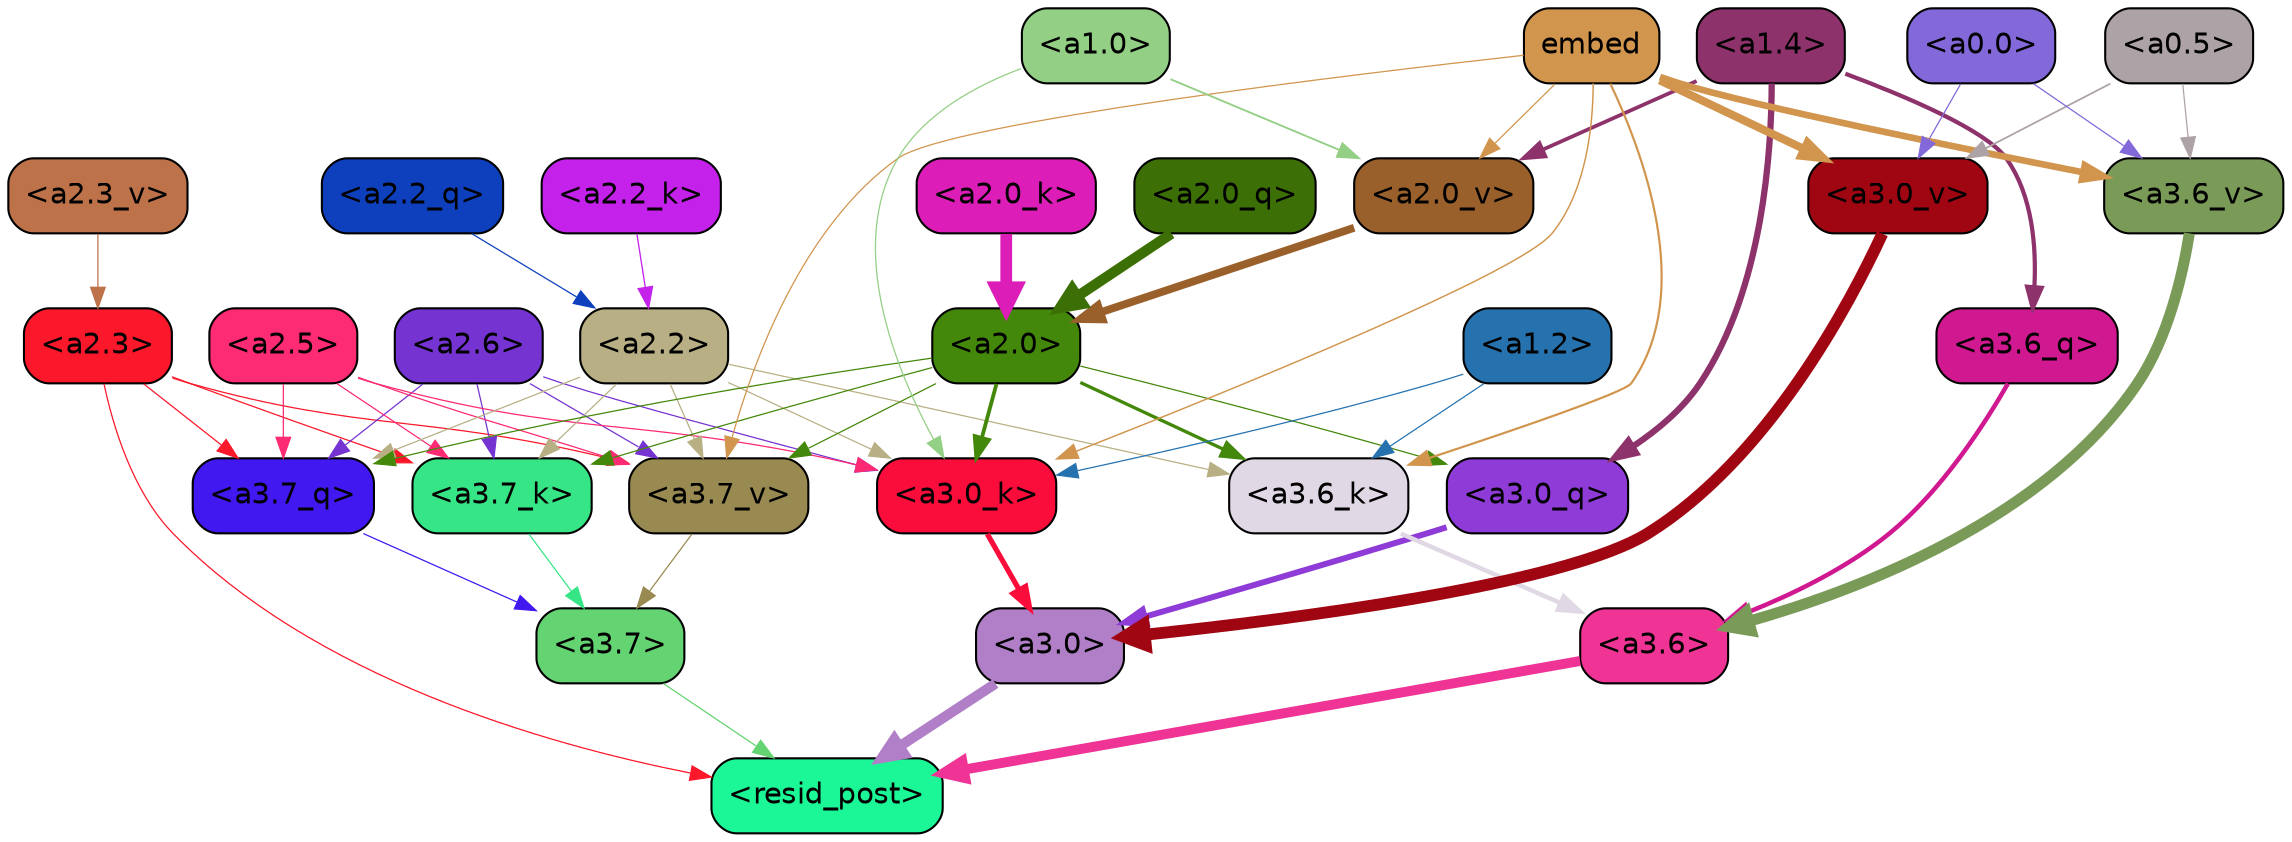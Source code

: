 strict digraph "" {
	graph [bgcolor=transparent,
		layout=dot,
		overlap=false,
		splines=true
	];
	"<a3.7>"	[color=black,
		fillcolor="#64d372",
		fontname=Helvetica,
		shape=box,
		style="filled, rounded"];
	"<resid_post>"	[color=black,
		fillcolor="#1bf796",
		fontname=Helvetica,
		shape=box,
		style="filled, rounded"];
	"<a3.7>" -> "<resid_post>"	[color="#64d372",
		penwidth=0.6];
	"<a3.6>"	[color=black,
		fillcolor="#ef3496",
		fontname=Helvetica,
		shape=box,
		style="filled, rounded"];
	"<a3.6>" -> "<resid_post>"	[color="#ef3496",
		penwidth=4.751592040061951];
	"<a3.0>"	[color=black,
		fillcolor="#b07fc7",
		fontname=Helvetica,
		shape=box,
		style="filled, rounded"];
	"<a3.0>" -> "<resid_post>"	[color="#b07fc7",
		penwidth=4.904066681861877];
	"<a2.3>"	[color=black,
		fillcolor="#fa182a",
		fontname=Helvetica,
		shape=box,
		style="filled, rounded"];
	"<a2.3>" -> "<resid_post>"	[color="#fa182a",
		penwidth=0.6];
	"<a3.7_q>"	[color=black,
		fillcolor="#4118f0",
		fontname=Helvetica,
		shape=box,
		style="filled, rounded"];
	"<a2.3>" -> "<a3.7_q>"	[color="#fa182a",
		penwidth=0.6];
	"<a3.7_k>"	[color=black,
		fillcolor="#36e686",
		fontname=Helvetica,
		shape=box,
		style="filled, rounded"];
	"<a2.3>" -> "<a3.7_k>"	[color="#fa182a",
		penwidth=0.6];
	"<a3.7_v>"	[color=black,
		fillcolor="#998a51",
		fontname=Helvetica,
		shape=box,
		style="filled, rounded"];
	"<a2.3>" -> "<a3.7_v>"	[color="#fa182a",
		penwidth=0.6];
	"<a3.7_q>" -> "<a3.7>"	[color="#4118f0",
		penwidth=0.6];
	"<a3.6_q>"	[color=black,
		fillcolor="#d01991",
		fontname=Helvetica,
		shape=box,
		style="filled, rounded"];
	"<a3.6_q>" -> "<a3.6>"	[color="#d01991",
		penwidth=2.160832464694977];
	"<a3.0_q>"	[color=black,
		fillcolor="#8e3bd7",
		fontname=Helvetica,
		shape=box,
		style="filled, rounded"];
	"<a3.0_q>" -> "<a3.0>"	[color="#8e3bd7",
		penwidth=2.870753765106201];
	"<a3.7_k>" -> "<a3.7>"	[color="#36e686",
		penwidth=0.6];
	"<a3.6_k>"	[color=black,
		fillcolor="#e1d8e6",
		fontname=Helvetica,
		shape=box,
		style="filled, rounded"];
	"<a3.6_k>" -> "<a3.6>"	[color="#e1d8e6",
		penwidth=2.13908451795578];
	"<a3.0_k>"	[color=black,
		fillcolor="#fa0c3b",
		fontname=Helvetica,
		shape=box,
		style="filled, rounded"];
	"<a3.0_k>" -> "<a3.0>"	[color="#fa0c3b",
		penwidth=2.520303964614868];
	"<a3.7_v>" -> "<a3.7>"	[color="#998a51",
		penwidth=0.6];
	"<a3.6_v>"	[color=black,
		fillcolor="#7a9a57",
		fontname=Helvetica,
		shape=box,
		style="filled, rounded"];
	"<a3.6_v>" -> "<a3.6>"	[color="#7a9a57",
		penwidth=5.297133803367615];
	"<a3.0_v>"	[color=black,
		fillcolor="#a00611",
		fontname=Helvetica,
		shape=box,
		style="filled, rounded"];
	"<a3.0_v>" -> "<a3.0>"	[color="#a00611",
		penwidth=5.680712580680847];
	"<a2.6>"	[color=black,
		fillcolor="#7533d1",
		fontname=Helvetica,
		shape=box,
		style="filled, rounded"];
	"<a2.6>" -> "<a3.7_q>"	[color="#7533d1",
		penwidth=0.6];
	"<a2.6>" -> "<a3.7_k>"	[color="#7533d1",
		penwidth=0.6];
	"<a2.6>" -> "<a3.0_k>"	[color="#7533d1",
		penwidth=0.6];
	"<a2.6>" -> "<a3.7_v>"	[color="#7533d1",
		penwidth=0.6];
	"<a2.5>"	[color=black,
		fillcolor="#fd2a74",
		fontname=Helvetica,
		shape=box,
		style="filled, rounded"];
	"<a2.5>" -> "<a3.7_q>"	[color="#fd2a74",
		penwidth=0.6];
	"<a2.5>" -> "<a3.7_k>"	[color="#fd2a74",
		penwidth=0.6];
	"<a2.5>" -> "<a3.0_k>"	[color="#fd2a74",
		penwidth=0.6];
	"<a2.5>" -> "<a3.7_v>"	[color="#fd2a74",
		penwidth=0.6];
	"<a2.2>"	[color=black,
		fillcolor="#b8b084",
		fontname=Helvetica,
		shape=box,
		style="filled, rounded"];
	"<a2.2>" -> "<a3.7_q>"	[color="#b8b084",
		penwidth=0.6];
	"<a2.2>" -> "<a3.7_k>"	[color="#b8b084",
		penwidth=0.6];
	"<a2.2>" -> "<a3.6_k>"	[color="#b8b084",
		penwidth=0.6];
	"<a2.2>" -> "<a3.0_k>"	[color="#b8b084",
		penwidth=0.6];
	"<a2.2>" -> "<a3.7_v>"	[color="#b8b084",
		penwidth=0.6];
	"<a2.0>"	[color=black,
		fillcolor="#44880b",
		fontname=Helvetica,
		shape=box,
		style="filled, rounded"];
	"<a2.0>" -> "<a3.7_q>"	[color="#44880b",
		penwidth=0.6];
	"<a2.0>" -> "<a3.0_q>"	[color="#44880b",
		penwidth=0.6];
	"<a2.0>" -> "<a3.7_k>"	[color="#44880b",
		penwidth=0.6];
	"<a2.0>" -> "<a3.6_k>"	[color="#44880b",
		penwidth=1.5897698998451233];
	"<a2.0>" -> "<a3.0_k>"	[color="#44880b",
		penwidth=1.8405593037605286];
	"<a2.0>" -> "<a3.7_v>"	[color="#44880b",
		penwidth=0.6];
	"<a1.4>"	[color=black,
		fillcolor="#8e326c",
		fontname=Helvetica,
		shape=box,
		style="filled, rounded"];
	"<a1.4>" -> "<a3.6_q>"	[color="#8e326c",
		penwidth=2.0260728895664215];
	"<a1.4>" -> "<a3.0_q>"	[color="#8e326c",
		penwidth=3.0185627341270447];
	"<a2.0_v>"	[color=black,
		fillcolor="#9a602c",
		fontname=Helvetica,
		shape=box,
		style="filled, rounded"];
	"<a1.4>" -> "<a2.0_v>"	[color="#8e326c",
		penwidth=1.7970525026321411];
	"<a1.2>"	[color=black,
		fillcolor="#2672af",
		fontname=Helvetica,
		shape=box,
		style="filled, rounded"];
	"<a1.2>" -> "<a3.6_k>"	[color="#2672af",
		penwidth=0.6];
	"<a1.2>" -> "<a3.0_k>"	[color="#2672af",
		penwidth=0.6];
	embed	[color=black,
		fillcolor="#d1954d",
		fontname=Helvetica,
		shape=box,
		style="filled, rounded"];
	embed -> "<a3.6_k>"	[color="#d1954d",
		penwidth=1.046662151813507];
	embed -> "<a3.0_k>"	[color="#d1954d",
		penwidth=0.6995279788970947];
	embed -> "<a3.7_v>"	[color="#d1954d",
		penwidth=0.6];
	embed -> "<a3.6_v>"	[color="#d1954d",
		penwidth=3.1840110421180725];
	embed -> "<a3.0_v>"	[color="#d1954d",
		penwidth=3.9005755856633186];
	embed -> "<a2.0_v>"	[color="#d1954d",
		penwidth=0.6];
	"<a1.0>"	[color=black,
		fillcolor="#93cf84",
		fontname=Helvetica,
		shape=box,
		style="filled, rounded"];
	"<a1.0>" -> "<a3.0_k>"	[color="#93cf84",
		penwidth=0.6];
	"<a1.0>" -> "<a2.0_v>"	[color="#93cf84",
		penwidth=0.8836666345596313];
	"<a0.5>"	[color=black,
		fillcolor="#ada3a7",
		fontname=Helvetica,
		shape=box,
		style="filled, rounded"];
	"<a0.5>" -> "<a3.6_v>"	[color="#ada3a7",
		penwidth=0.6];
	"<a0.5>" -> "<a3.0_v>"	[color="#ada3a7",
		penwidth=0.8493617177009583];
	"<a0.0>"	[color=black,
		fillcolor="#8368d9",
		fontname=Helvetica,
		shape=box,
		style="filled, rounded"];
	"<a0.0>" -> "<a3.6_v>"	[color="#8368d9",
		penwidth=0.6];
	"<a0.0>" -> "<a3.0_v>"	[color="#8368d9",
		penwidth=0.6];
	"<a2.2_q>"	[color=black,
		fillcolor="#0e3fbd",
		fontname=Helvetica,
		shape=box,
		style="filled, rounded"];
	"<a2.2_q>" -> "<a2.2>"	[color="#0e3fbd",
		penwidth=0.6];
	"<a2.0_q>"	[color=black,
		fillcolor="#3c7006",
		fontname=Helvetica,
		shape=box,
		style="filled, rounded"];
	"<a2.0_q>" -> "<a2.0>"	[color="#3c7006",
		penwidth=5.0040658712387085];
	"<a2.2_k>"	[color=black,
		fillcolor="#c421eb",
		fontname=Helvetica,
		shape=box,
		style="filled, rounded"];
	"<a2.2_k>" -> "<a2.2>"	[color="#c421eb",
		penwidth=0.6304321400821209];
	"<a2.0_k>"	[color=black,
		fillcolor="#dc1db8",
		fontname=Helvetica,
		shape=box,
		style="filled, rounded"];
	"<a2.0_k>" -> "<a2.0>"	[color="#dc1db8",
		penwidth=5.6445024609565735];
	"<a2.3_v>"	[color=black,
		fillcolor="#bd724a",
		fontname=Helvetica,
		shape=box,
		style="filled, rounded"];
	"<a2.3_v>" -> "<a2.3>"	[color="#bd724a",
		penwidth=0.6];
	"<a2.0_v>" -> "<a2.0>"	[color="#9a602c",
		penwidth=3.781584322452545];
}
